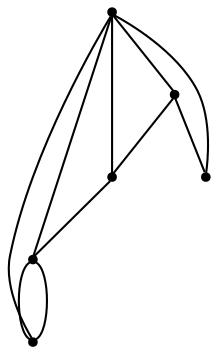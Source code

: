 graph {
  node [shape=point,comment="{\"directed\":false,\"doi\":\"10.1007/978-3-662-45803-7_26\",\"figure\":\"5 (1)\"}"]

  v0 [pos="1584.1723274194296,2658.315173905301"]
  v1 [pos="1506.9541053287853,2452.632410197769"]
  v2 [pos="1506.9541053287853,2375.1791810558225"]
  v3 [pos="1429.485840299649,2452.632410197769"]
  v4 [pos="1429.4858402996488,2530.0853848933175"]
  v5 [pos="1364.9267895540177,2594.6274949017566"]

  v0 -- v2 [id="-1",pos="1584.1723274194296,2658.315173905301 1571.7622764626267,2620.47441446939 1571.7622764626267,2620.47441446939 1571.7622764626267,2620.47441446939 1533.0259807267075,2401.022029481086 1533.0259807267075,2401.022029481086 1533.0259807267075,2401.022029481086 1506.9541053287853,2375.1791810558225 1506.9541053287853,2375.1791810558225 1506.9541053287853,2375.1791810558225"]
  v0 -- v1 [id="-2",pos="1584.1723274194296,2658.315173905301 1558.8488629847345,2620.470597773418 1558.8488629847345,2620.470597773418 1558.8488629847345,2620.470597773418 1533.0261079750223,2478.4711874806626 1533.0261079750223,2478.4711874806626 1533.0261079750223,2478.4711874806626 1506.9541053287853,2452.632410197769 1506.9541053287853,2452.632410197769 1506.9541053287853,2452.632410197769"]
  v0 -- v3 [id="-3",pos="1584.1723274194296,2658.315173905301 1545.9395214529145,2620.470597773418 1545.9395214529145,2620.470597773418 1545.9395214529145,2620.470597773418 1468.4712564237782,2491.3820521677726 1468.4712564237782,2491.3820521677726 1468.4712564237782,2491.3820521677726 1429.485840299649,2452.632410197769 1429.485840299649,2452.632410197769 1429.485840299649,2452.632410197769"]
  v0 -- v4 [id="-4",pos="1584.1723274194296,2658.315173905301 1545.9395214529145,2633.37713687176 1545.9395214529145,2633.37713687176 1545.9395214529145,2633.37713687176 1468.4712564237782,2568.8350268633208 1468.4712564237782,2568.8350268633208 1468.4712564237782,2568.8350268633208 1429.4858402996488,2530.0853848933175 1429.4858402996488,2530.0853848933175 1429.4858402996488,2530.0853848933175"]
  v0 -- v5 [id="-5",pos="1584.1723274194296,2658.315173905301 1545.9354495068424,2646.2880015588694 1545.9354495068424,2646.2880015588694 1545.9354495068424,2646.2880015588694 1378.085251474048,2607.56354978228 1378.085251474048,2607.56354978228 1378.085251474048,2607.56354978228 1364.9267895540177,2594.6274949017566 1364.9267895540177,2594.6274949017566 1364.9267895540177,2594.6274949017566"]
  v1 -- v2 [id="-6",pos="1506.9541053287853,2452.632410197769 1506.9541053287853,2375.1791810558225 1506.9541053287853,2375.1791810558225 1506.9541053287853,2375.1791810558225"]
  v2 -- v1 [id="-7",pos="1506.9541053287853,2375.1791810558225 1623.4079137303656,2371.498105014191 1623.4079137303656,2371.498105014191 1623.4079137303656,2371.498105014191 1623.4079137303656,2697.927389164938 1623.4079137303656,2697.927389164938 1623.4079137303656,2697.927389164938 1503.4505456665775,2697.927389164938 1503.4505456665775,2697.927389164938 1503.4505456665775,2697.927389164938 1506.9541053287853,2452.632410197769 1506.9541053287853,2452.632410197769 1506.9541053287853,2452.632410197769"]
  v3 -- v1 [id="-11",pos="1429.485840299649,2452.632410197769 1506.9541053287853,2452.632410197769 1506.9541053287853,2452.632410197769 1506.9541053287853,2452.632410197769"]
  v4 -- v3 [id="-12",pos="1429.4858402996488,2530.0853848933175 1429.485840299649,2452.632410197769 1429.485840299649,2452.632410197769 1429.485840299649,2452.632410197769"]
  v4 -- v5 [id="-13",pos="1429.4858402996488,2530.0853848933175 1365.175909942228,2530.1065039443615 1365.175909942228,2530.1065039443615 1365.175909942228,2530.1065039443615 1364.9267895540177,2594.6274949017566 1364.9267895540177,2594.6274949017566 1364.9267895540177,2594.6274949017566"]
}